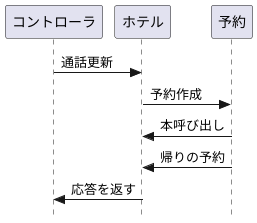 @startuml データ更新コントローラとホテルと予約
hide footbox
skinparam style strictuml /' 厳密なUMLに準拠する'/
participant "コントローラ" as controller
participant "ホテル" as hotel
participant "予約" as reservation

controller -> hotel: 通話更新
hotel -> reservation: 予約作成
reservation -> hotel: 本呼び出し
reservation -> hotel: 帰りの予約
hotel -> controller: 応答を返す

@enduml
